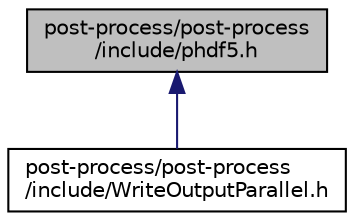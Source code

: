 digraph "post-process/post-process/include/phdf5.h"
{
 // INTERACTIVE_SVG=YES
 // LATEX_PDF_SIZE
  edge [fontname="Helvetica",fontsize="10",labelfontname="Helvetica",labelfontsize="10"];
  node [fontname="Helvetica",fontsize="10",shape=record];
  Node1 [label="post-process/post-process\l/include/phdf5.h",height=0.2,width=0.4,color="black", fillcolor="grey75", style="filled", fontcolor="black",tooltip=" "];
  Node1 -> Node2 [dir="back",color="midnightblue",fontsize="10",style="solid",fontname="Helvetica"];
  Node2 [label="post-process/post-process\l/include/WriteOutputParallel.h",height=0.2,width=0.4,color="black", fillcolor="white", style="filled",URL="$df/dd2/post-process_2post-process_2include_2_write_output_parallel_8h.html",tooltip=" "];
}
